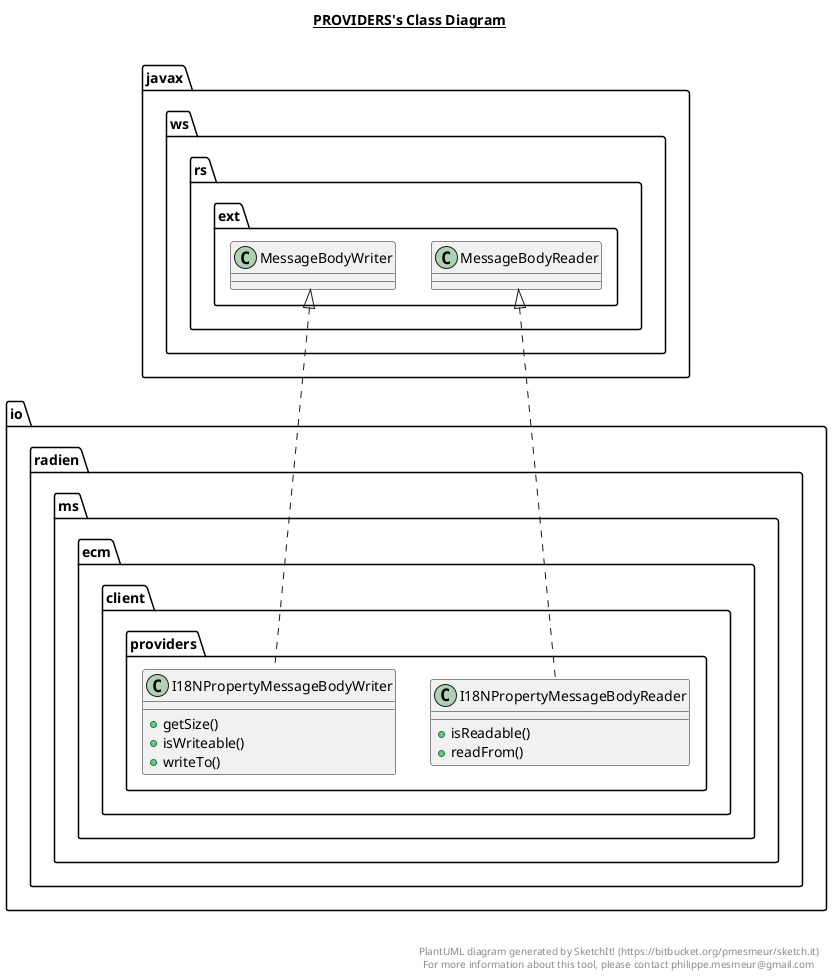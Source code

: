 @startuml

title __PROVIDERS's Class Diagram__\n

  namespace io.radien.ms.ecm.client.providers {
    class io.radien.ms.ecm.client.providers.I18NPropertyMessageBodyReader {
        + isReadable()
        + readFrom()
    }
  }
  

  namespace io.radien.ms.ecm.client.providers {
    class io.radien.ms.ecm.client.providers.I18NPropertyMessageBodyWriter {
        + getSize()
        + isWriteable()
        + writeTo()
    }
  }
  

  io.radien.ms.ecm.client.providers.I18NPropertyMessageBodyReader .up.|> javax.ws.rs.ext.MessageBodyReader
  io.radien.ms.ecm.client.providers.I18NPropertyMessageBodyWriter .up.|> javax.ws.rs.ext.MessageBodyWriter


right footer


PlantUML diagram generated by SketchIt! (https://bitbucket.org/pmesmeur/sketch.it)
For more information about this tool, please contact philippe.mesmeur@gmail.com
endfooter

@enduml
